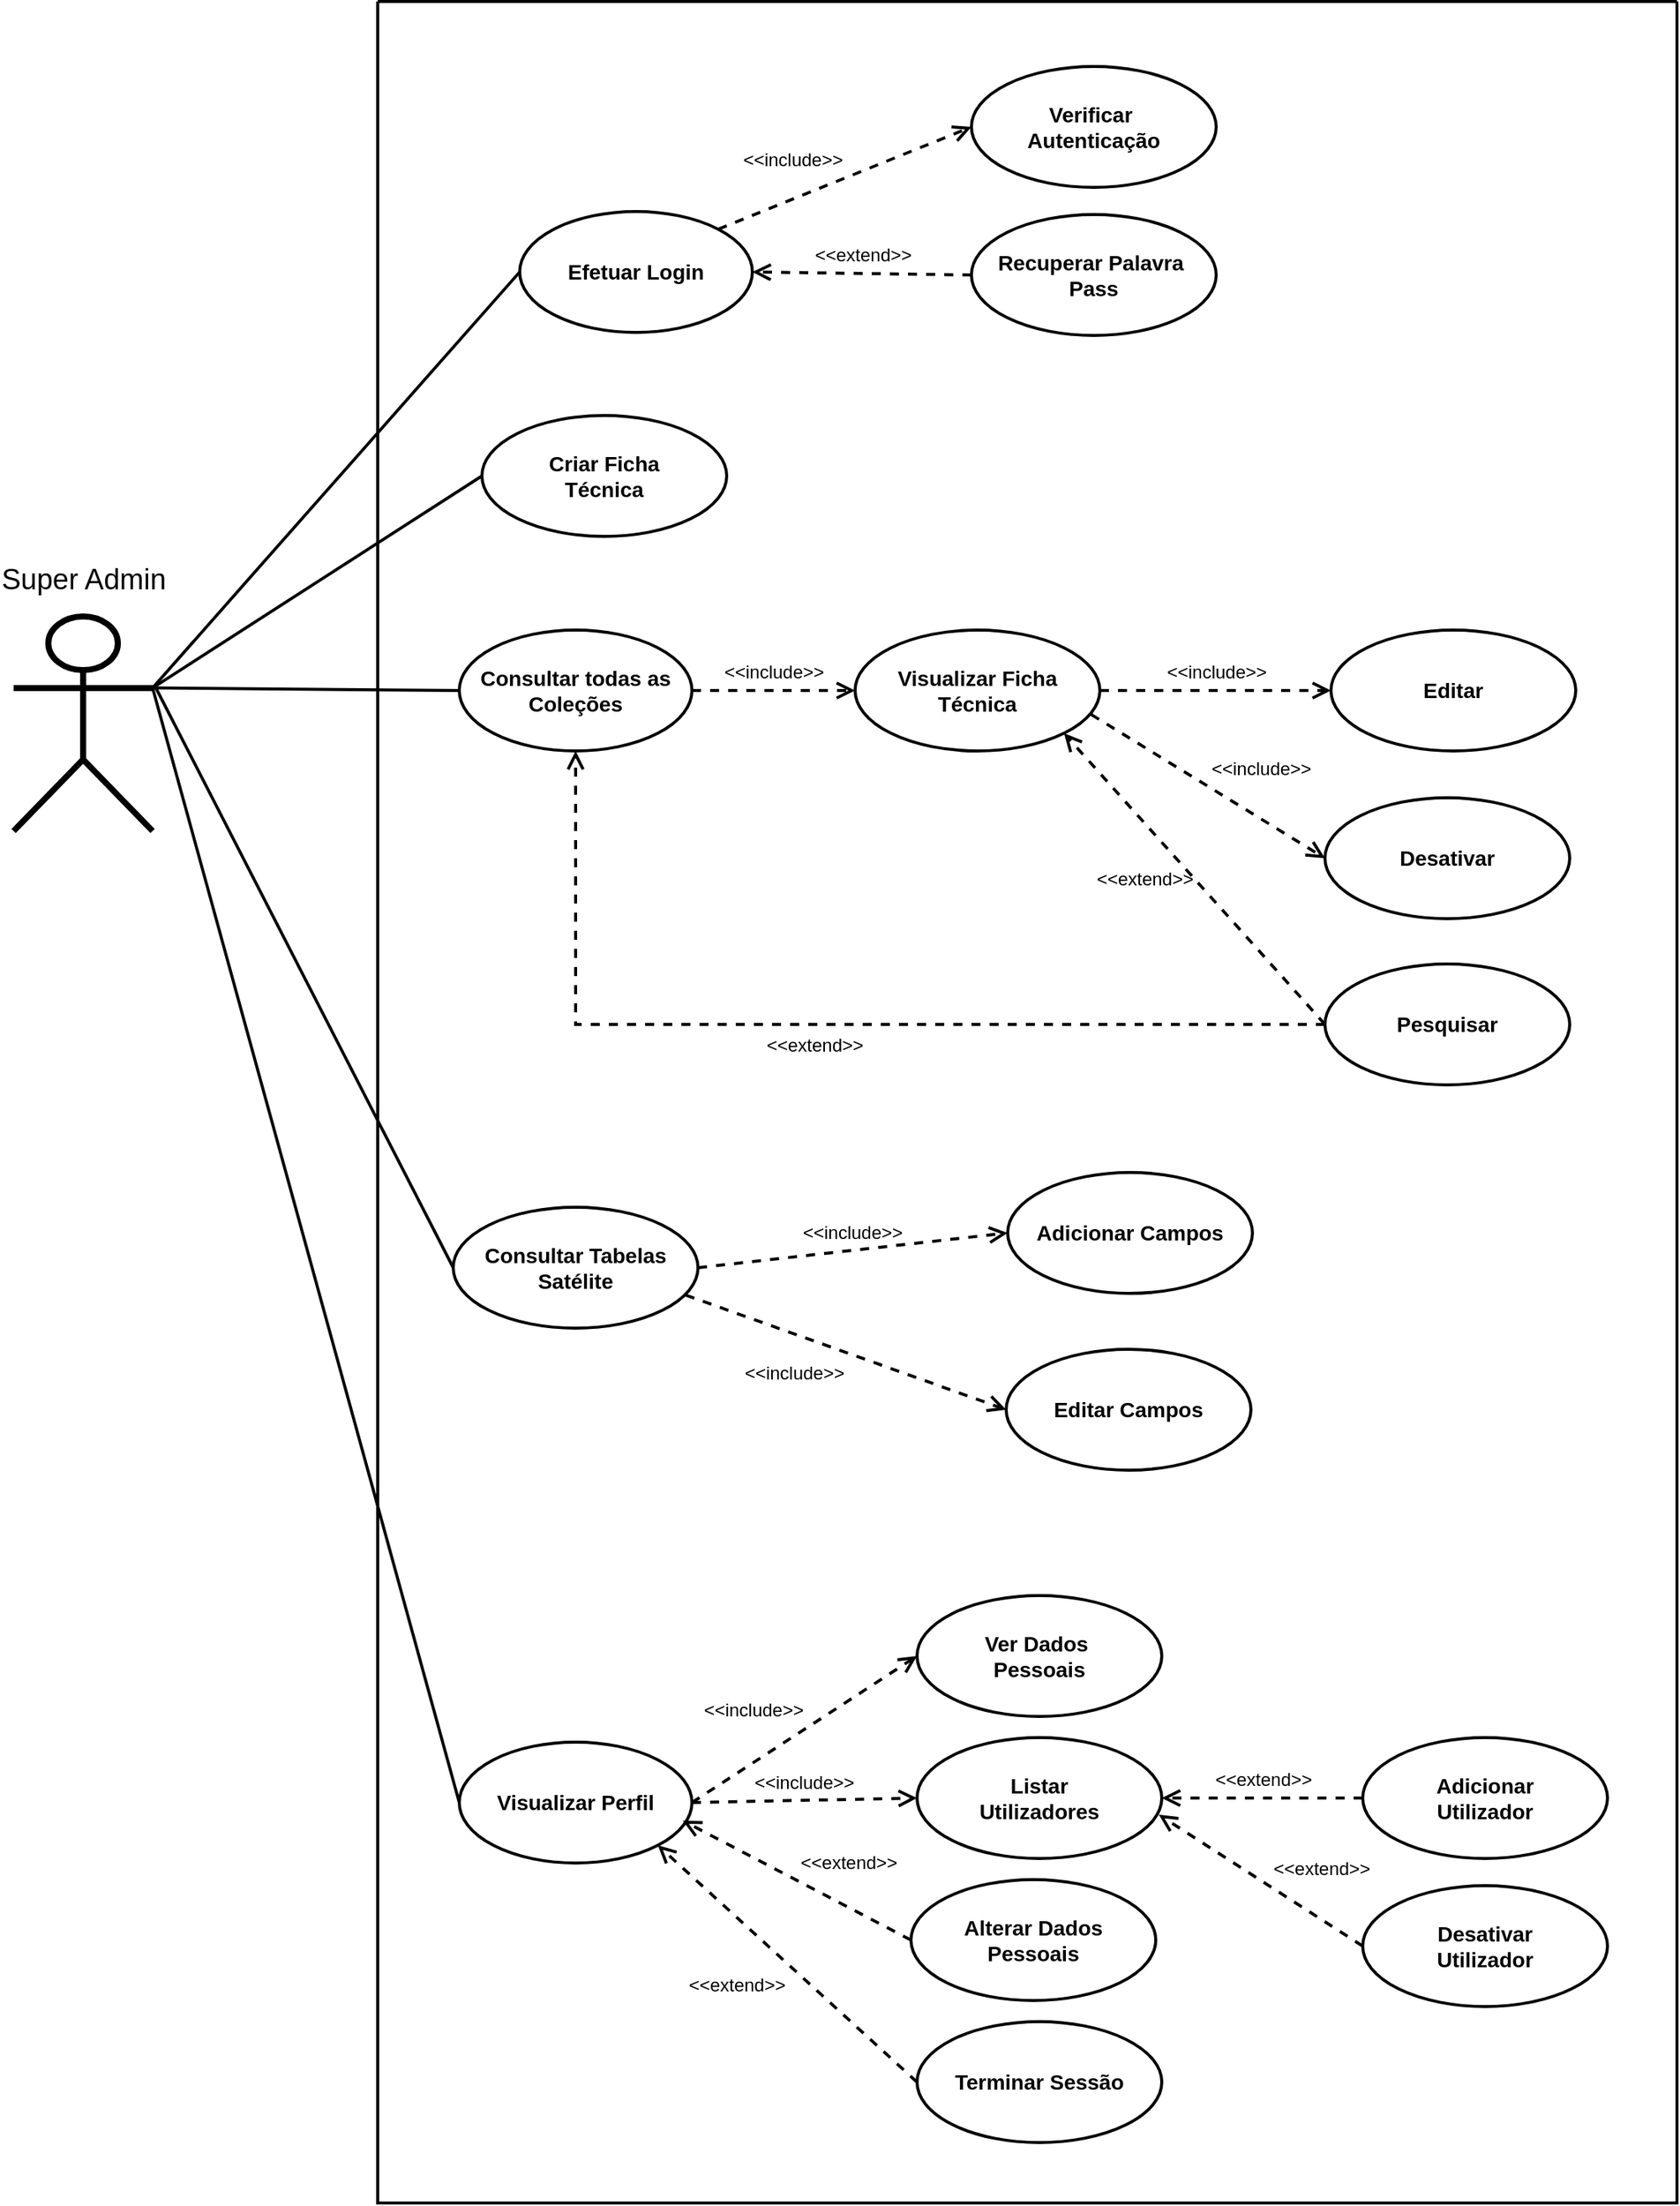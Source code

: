 <mxfile version="24.8.3">
  <diagram name="SuperAdmin USE CASE" id="EyDUYPR6zXR_3NDt-vQZ">
    <mxGraphModel dx="1687" dy="992" grid="0" gridSize="10" guides="1" tooltips="1" connect="1" arrows="1" fold="1" page="1" pageScale="1" pageWidth="1169" pageHeight="1654" background="#FFFFFF" math="0" shadow="0">
      <root>
        <mxCell id="0" />
        <mxCell id="1" parent="0" />
        <mxCell id="eEBEuokl4K9mulmXZ40u-1" value="" style="swimlane;startSize=0;strokeWidth=2;rounded=1;swimlaneLine=0;fillColor=none;labelBackgroundColor=none;perimeterSpacing=2;" parent="1" vertex="1">
          <mxGeometry x="270" y="80" width="860" height="1457" as="geometry" />
        </mxCell>
        <mxCell id="eEBEuokl4K9mulmXZ40u-12" value="Visualizar Perfil" style="ellipse;whiteSpace=wrap;html=1;fillColor=none;strokeWidth=2;fontSize=14;fontStyle=1;labelBackgroundColor=none;" parent="eEBEuokl4K9mulmXZ40u-1" vertex="1">
          <mxGeometry x="54" y="1152" width="154" height="80" as="geometry" />
        </mxCell>
        <mxCell id="eEBEuokl4K9mulmXZ40u-37" value="Ver Dados&amp;nbsp;&lt;div&gt;Pessoais&lt;/div&gt;" style="ellipse;whiteSpace=wrap;html=1;fillColor=none;strokeWidth=2;fontSize=14;fontStyle=1;labelBackgroundColor=none;" parent="eEBEuokl4K9mulmXZ40u-1" vertex="1">
          <mxGeometry x="357" y="1055" width="162" height="80" as="geometry" />
        </mxCell>
        <mxCell id="eEBEuokl4K9mulmXZ40u-38" value="&amp;lt;&amp;lt;include&amp;gt;&amp;gt;" style="endArrow=open;startArrow=none;endFill=0;startFill=0;endSize=8;html=1;verticalAlign=bottom;dashed=1;labelBackgroundColor=none;rounded=0;strokeWidth=2;fontColor=default;spacingBottom=3;labelPosition=left;verticalLabelPosition=top;align=right;exitX=1;exitY=0.5;exitDx=0;exitDy=0;entryX=0;entryY=0.5;entryDx=0;entryDy=0;fontSize=12;" parent="eEBEuokl4K9mulmXZ40u-1" source="eEBEuokl4K9mulmXZ40u-12" target="eEBEuokl4K9mulmXZ40u-37" edge="1">
          <mxGeometry width="160" relative="1" as="geometry">
            <mxPoint x="324" y="1153" as="sourcePoint" />
            <mxPoint x="540" y="1082" as="targetPoint" />
          </mxGeometry>
        </mxCell>
        <mxCell id="eEBEuokl4K9mulmXZ40u-41" value="Listar&lt;div&gt;Utilizadores&lt;/div&gt;" style="ellipse;whiteSpace=wrap;html=1;fillColor=none;strokeWidth=2;fontSize=14;fontStyle=1;labelBackgroundColor=none;" parent="eEBEuokl4K9mulmXZ40u-1" vertex="1">
          <mxGeometry x="357" y="1149" width="162" height="80" as="geometry" />
        </mxCell>
        <mxCell id="eEBEuokl4K9mulmXZ40u-42" value="&amp;lt;&amp;lt;include&amp;gt;&amp;gt;" style="endArrow=open;startArrow=none;endFill=0;startFill=0;endSize=8;html=1;verticalAlign=bottom;dashed=1;labelBackgroundColor=none;rounded=0;strokeWidth=2;fontColor=default;spacingBottom=3;labelPosition=center;verticalLabelPosition=top;align=center;exitX=1;exitY=0.5;exitDx=0;exitDy=0;entryX=0;entryY=0.5;entryDx=0;entryDy=0;fontSize=12;" parent="eEBEuokl4K9mulmXZ40u-1" source="eEBEuokl4K9mulmXZ40u-12" target="eEBEuokl4K9mulmXZ40u-41" edge="1">
          <mxGeometry width="160" relative="1" as="geometry">
            <mxPoint x="208" y="1291" as="sourcePoint" />
            <mxPoint x="540" y="1181" as="targetPoint" />
          </mxGeometry>
        </mxCell>
        <mxCell id="eEBEuokl4K9mulmXZ40u-43" value="Alterar Dados&lt;div&gt;Pessoais&lt;/div&gt;" style="ellipse;whiteSpace=wrap;html=1;fillColor=none;strokeWidth=2;fontSize=14;fontStyle=1;labelBackgroundColor=none;" parent="eEBEuokl4K9mulmXZ40u-1" vertex="1">
          <mxGeometry x="353" y="1243" width="162" height="80" as="geometry" />
        </mxCell>
        <mxCell id="eEBEuokl4K9mulmXZ40u-44" value="&amp;lt;&amp;lt;extend&amp;gt;&amp;gt;" style="endArrow=open;startArrow=none;endFill=0;startFill=0;endSize=8;html=1;verticalAlign=bottom;dashed=1;labelBackgroundColor=none;rounded=0;strokeWidth=2;exitX=0;exitY=0.5;exitDx=0;exitDy=0;entryX=0.961;entryY=0.65;entryDx=0;entryDy=0;fontColor=default;spacingBottom=3;entryPerimeter=0;labelPosition=right;verticalLabelPosition=top;align=left;fontSize=12;" parent="eEBEuokl4K9mulmXZ40u-1" source="eEBEuokl4K9mulmXZ40u-43" target="eEBEuokl4K9mulmXZ40u-12" edge="1">
          <mxGeometry width="160" relative="1" as="geometry">
            <mxPoint x="278" y="1450" as="sourcePoint" />
            <mxPoint x="202" y="1203" as="targetPoint" />
          </mxGeometry>
        </mxCell>
        <mxCell id="eEBEuokl4K9mulmXZ40u-45" value="Terminar Sessão" style="ellipse;whiteSpace=wrap;html=1;fillColor=none;strokeWidth=2;fontSize=14;fontStyle=1;labelBackgroundColor=none;" parent="eEBEuokl4K9mulmXZ40u-1" vertex="1">
          <mxGeometry x="357" y="1337" width="162" height="80" as="geometry" />
        </mxCell>
        <mxCell id="eEBEuokl4K9mulmXZ40u-46" value="&amp;lt;&amp;lt;extend&amp;gt;&amp;gt;" style="endArrow=open;startArrow=none;endFill=0;startFill=0;endSize=8;html=1;verticalAlign=top;dashed=1;labelBackgroundColor=none;rounded=0;strokeWidth=2;exitX=0;exitY=0.5;exitDx=0;exitDy=0;entryX=1;entryY=1;entryDx=0;entryDy=0;fontColor=default;spacingBottom=3;labelPosition=left;verticalLabelPosition=bottom;align=right;fontSize=12;" parent="eEBEuokl4K9mulmXZ40u-1" source="eEBEuokl4K9mulmXZ40u-45" target="eEBEuokl4K9mulmXZ40u-12" edge="1">
          <mxGeometry width="160" relative="1" as="geometry">
            <mxPoint x="278" y="1549" as="sourcePoint" />
            <mxPoint x="202" y="1303" as="targetPoint" />
          </mxGeometry>
        </mxCell>
        <mxCell id="eEBEuokl4K9mulmXZ40u-47" value="Adicionar&lt;div&gt;Utilizador&lt;/div&gt;" style="ellipse;whiteSpace=wrap;html=1;fillColor=none;strokeWidth=2;fontSize=14;fontStyle=1;labelBackgroundColor=none;" parent="eEBEuokl4K9mulmXZ40u-1" vertex="1">
          <mxGeometry x="652" y="1149" width="162" height="80" as="geometry" />
        </mxCell>
        <mxCell id="eEBEuokl4K9mulmXZ40u-48" value="&amp;lt;&amp;lt;extend&amp;gt;&amp;gt;" style="endArrow=open;startArrow=none;endFill=0;startFill=0;endSize=8;html=1;verticalAlign=bottom;dashed=1;labelBackgroundColor=none;rounded=0;strokeWidth=2;exitX=0;exitY=0.5;exitDx=0;exitDy=0;entryX=1;entryY=0.5;entryDx=0;entryDy=0;fontColor=default;spacingBottom=3;labelPosition=center;verticalLabelPosition=top;align=center;fontSize=12;" parent="eEBEuokl4K9mulmXZ40u-1" source="eEBEuokl4K9mulmXZ40u-47" target="eEBEuokl4K9mulmXZ40u-41" edge="1">
          <mxGeometry width="160" relative="1" as="geometry">
            <mxPoint x="577" y="1340" as="sourcePoint" />
            <mxPoint x="501" y="1094" as="targetPoint" />
          </mxGeometry>
        </mxCell>
        <mxCell id="eEBEuokl4K9mulmXZ40u-49" value="&lt;div&gt;Desativar&lt;/div&gt;&lt;div&gt;Utilizador&lt;br&gt;&lt;/div&gt;" style="ellipse;whiteSpace=wrap;html=1;fillColor=none;strokeWidth=2;fontSize=14;fontStyle=1;labelBackgroundColor=none;" parent="eEBEuokl4K9mulmXZ40u-1" vertex="1">
          <mxGeometry x="652" y="1247" width="162" height="80" as="geometry" />
        </mxCell>
        <mxCell id="eEBEuokl4K9mulmXZ40u-50" value="&amp;lt;&amp;lt;extend&amp;gt;&amp;gt;" style="endArrow=open;startArrow=none;endFill=0;startFill=0;endSize=8;html=1;verticalAlign=middle;dashed=1;labelBackgroundColor=none;rounded=0;strokeWidth=2;exitX=0;exitY=0.5;exitDx=0;exitDy=0;entryX=0.988;entryY=0.638;entryDx=0;entryDy=0;fontColor=default;spacingBottom=14;labelPosition=right;verticalLabelPosition=middle;align=left;fontSize=12;entryPerimeter=0;spacingRight=0;spacingLeft=7;" parent="eEBEuokl4K9mulmXZ40u-1" source="eEBEuokl4K9mulmXZ40u-49" target="eEBEuokl4K9mulmXZ40u-41" edge="1">
          <mxGeometry width="160" relative="1" as="geometry">
            <mxPoint x="577" y="1434" as="sourcePoint" />
            <mxPoint x="519" y="1254" as="targetPoint" />
          </mxGeometry>
        </mxCell>
        <mxCell id="JflTOq2W3Prie0eC59T8-1" value="Efetuar Login" style="ellipse;whiteSpace=wrap;html=1;fillColor=none;strokeWidth=2;fontSize=14;fontStyle=1;labelBackgroundColor=none;" parent="eEBEuokl4K9mulmXZ40u-1" vertex="1">
          <mxGeometry x="94" y="139" width="154" height="80" as="geometry" />
        </mxCell>
        <mxCell id="JflTOq2W3Prie0eC59T8-3" value="Verificar&amp;nbsp;&lt;div&gt;Autenticação&lt;/div&gt;" style="ellipse;whiteSpace=wrap;html=1;fillColor=none;strokeWidth=2;fontSize=14;fontStyle=1;labelBackgroundColor=none;" parent="eEBEuokl4K9mulmXZ40u-1" vertex="1">
          <mxGeometry x="393" y="43" width="162" height="80" as="geometry" />
        </mxCell>
        <mxCell id="JflTOq2W3Prie0eC59T8-4" value="Recuperar Palavra&amp;nbsp;&lt;div&gt;Pass&lt;/div&gt;" style="ellipse;whiteSpace=wrap;html=1;fillColor=none;strokeWidth=2;fontSize=14;fontStyle=1;labelBackgroundColor=none;" parent="eEBEuokl4K9mulmXZ40u-1" vertex="1">
          <mxGeometry x="393" y="141" width="162" height="80" as="geometry" />
        </mxCell>
        <mxCell id="JflTOq2W3Prie0eC59T8-5" value="&amp;lt;&amp;lt;extend&amp;gt;&amp;gt;" style="endArrow=open;startArrow=none;endFill=0;startFill=0;endSize=8;html=1;verticalAlign=bottom;dashed=1;labelBackgroundColor=none;rounded=0;strokeWidth=2;exitX=0;exitY=0.5;exitDx=0;exitDy=0;entryX=1;entryY=0.5;entryDx=0;entryDy=0;fontColor=default;spacingBottom=3;labelPosition=center;verticalLabelPosition=top;align=center;fontSize=12;" parent="eEBEuokl4K9mulmXZ40u-1" source="JflTOq2W3Prie0eC59T8-4" target="JflTOq2W3Prie0eC59T8-1" edge="1">
          <mxGeometry width="160" relative="1" as="geometry">
            <mxPoint x="307" y="356" as="sourcePoint" />
            <mxPoint x="238" y="188" as="targetPoint" />
          </mxGeometry>
        </mxCell>
        <mxCell id="JflTOq2W3Prie0eC59T8-15" value="&amp;lt;&amp;lt;include&amp;gt;&amp;gt;" style="endArrow=open;startArrow=none;endFill=0;startFill=0;endSize=8;html=1;verticalAlign=bottom;dashed=1;labelBackgroundColor=none;rounded=0;strokeWidth=2;exitX=1;exitY=0;exitDx=0;exitDy=0;fontColor=default;spacingBottom=3;labelPosition=left;verticalLabelPosition=top;align=right;fontSize=12;entryX=0;entryY=0.5;entryDx=0;entryDy=0;" parent="eEBEuokl4K9mulmXZ40u-1" source="JflTOq2W3Prie0eC59T8-1" target="JflTOq2W3Prie0eC59T8-3" edge="1">
          <mxGeometry width="160" relative="1" as="geometry">
            <mxPoint x="241" y="160" as="sourcePoint" />
            <mxPoint x="393" y="99" as="targetPoint" />
          </mxGeometry>
        </mxCell>
        <mxCell id="JflTOq2W3Prie0eC59T8-12" value="Pesquisar" style="ellipse;whiteSpace=wrap;html=1;fillColor=none;strokeWidth=2;fontSize=14;fontStyle=1;labelBackgroundColor=none;" parent="eEBEuokl4K9mulmXZ40u-1" vertex="1">
          <mxGeometry x="627" y="637" width="162" height="80" as="geometry" />
        </mxCell>
        <mxCell id="JflTOq2W3Prie0eC59T8-16" value="Desativar" style="ellipse;whiteSpace=wrap;html=1;fillColor=none;strokeWidth=2;fontSize=14;fontStyle=1;labelBackgroundColor=none;" parent="eEBEuokl4K9mulmXZ40u-1" vertex="1">
          <mxGeometry x="627" y="527" width="162" height="80" as="geometry" />
        </mxCell>
        <mxCell id="JflTOq2W3Prie0eC59T8-2" value="Consultar todas as&lt;div&gt;Coleções&lt;/div&gt;" style="ellipse;whiteSpace=wrap;html=1;fillColor=none;strokeWidth=2;fontSize=14;fontStyle=1;labelBackgroundColor=none;" parent="eEBEuokl4K9mulmXZ40u-1" vertex="1">
          <mxGeometry x="54" y="416" width="154" height="80" as="geometry" />
        </mxCell>
        <mxCell id="JflTOq2W3Prie0eC59T8-8" value="Editar&lt;span style=&quot;caret-color: rgba(0, 0, 0, 0); color: rgba(0, 0, 0, 0); font-family: monospace; font-size: 0px; font-weight: 400; text-align: start; white-space: nowrap;&quot;&gt;%3CmxGraphModel%3E%3Croot%3E%3CmxCell%20id%3D%220%22%2F%3E%3CmxCell%20id%3D%221%22%20parent%3D%220%22%2F%3E%3CmxCell%20id%3D%222%22%20value%3D%22Criar%22%20style%3D%22ellipse%3BwhiteSpace%3Dwrap%3Bhtml%3D1%3BfillColor%3Dnone%3BstrokeColor%3D%23FFFFFF%3BfontColor%3D%23FFFFFF%3BstrokeWidth%3D2%3BfontSize%3D14%3BfontStyle%3D1%22%20vertex%3D%221%22%20parent%3D%221%22%3E%3CmxGeometry%20x%3D%22585%22%20y%3D%22506%22%20width%3D%22162%22%20height%3D%2280%22%20as%3D%22geometry%22%2F%3E%3C%2FmxCell%3E%3CmxCell%20id%3D%223%22%20value%3D%22%26amp%3Blt%3B%26amp%3Blt%3Binclude%26amp%3Bgt%3B%26amp%3Bgt%3B%22%20style%3D%22endArrow%3Dopen%3BstartArrow%3Dnone%3BendFill%3D0%3BstartFill%3D0%3BendSize%3D8%3Bhtml%3D1%3BverticalAlign%3Dbottom%3Bdashed%3D1%3BlabelBackgroundColor%3Dnone%3Brounded%3D0%3BstrokeColor%3D%23FFFFFF%3BstrokeWidth%3D2%3BfontColor%3D%23FFFFFF%3BspacingBottom%3D3%3BlabelPosition%3Dleft%3BverticalLabelPosition%3Dtop%3Balign%3Dright%3BexitX%3D1%3BexitY%3D0.5%3BexitDx%3D0%3BexitDy%3D0%3BentryX%3D0%3BentryY%3D0.5%3BentryDx%3D0%3BentryDy%3D0%3B%22%20edge%3D%221%22%20target%3D%222%22%20parent%3D%221%22%3E%3CmxGeometry%20width%3D%22160%22%20relative%3D%221%22%20as%3D%22geometry%22%3E%3CmxPoint%20x%3D%22436%22%20y%3D%22546%22%20as%3D%22sourcePoint%22%2F%3E%3CmxPoint%20x%3D%22652%22%20y%3D%22478%22%20as%3D%22targetPoint%22%2F%3E%3C%2FmxGeometry%3E%3C%2FmxCell%3E%3C%2Froot%3E%3C%2FmxGraphModel%3E&lt;/span&gt;" style="ellipse;whiteSpace=wrap;html=1;fillColor=none;strokeWidth=2;fontSize=14;fontStyle=1;labelBackgroundColor=none;" parent="eEBEuokl4K9mulmXZ40u-1" vertex="1">
          <mxGeometry x="631" y="416" width="162" height="80" as="geometry" />
        </mxCell>
        <mxCell id="JflTOq2W3Prie0eC59T8-9" value="&amp;lt;&amp;lt;include&amp;gt;&amp;gt;" style="endArrow=open;startArrow=none;endFill=0;startFill=0;endSize=8;html=1;verticalAlign=bottom;dashed=1;labelBackgroundColor=none;rounded=0;strokeWidth=2;fontColor=default;spacingBottom=3;labelPosition=center;verticalLabelPosition=top;align=center;entryX=0;entryY=0.5;entryDx=0;entryDy=0;fontSize=12;exitX=1;exitY=0.5;exitDx=0;exitDy=0;" parent="eEBEuokl4K9mulmXZ40u-1" source="JflTOq2W3Prie0eC59T8-10" target="JflTOq2W3Prie0eC59T8-8" edge="1">
          <mxGeometry width="160" relative="1" as="geometry">
            <mxPoint x="208" y="555" as="sourcePoint" />
            <mxPoint x="424" y="487" as="targetPoint" />
          </mxGeometry>
        </mxCell>
        <mxCell id="JflTOq2W3Prie0eC59T8-10" value="&lt;div&gt;Visualizar Ficha&lt;/div&gt;&lt;div&gt;Técnica&lt;/div&gt;" style="ellipse;whiteSpace=wrap;html=1;fillColor=none;strokeWidth=2;fontSize=14;fontStyle=1;labelBackgroundColor=none;" parent="eEBEuokl4K9mulmXZ40u-1" vertex="1">
          <mxGeometry x="316" y="416" width="162" height="80" as="geometry" />
        </mxCell>
        <mxCell id="JflTOq2W3Prie0eC59T8-11" value="&amp;lt;&amp;lt;include&amp;gt;&amp;gt;" style="endArrow=open;startArrow=none;endFill=0;startFill=0;endSize=8;html=1;verticalAlign=bottom;dashed=1;labelBackgroundColor=none;rounded=0;strokeWidth=2;fontColor=default;spacingBottom=3;labelPosition=center;verticalLabelPosition=top;align=center;exitX=1;exitY=0.5;exitDx=0;exitDy=0;entryX=0;entryY=0.5;entryDx=0;entryDy=0;fontSize=12;" parent="eEBEuokl4K9mulmXZ40u-1" source="JflTOq2W3Prie0eC59T8-2" target="JflTOq2W3Prie0eC59T8-10" edge="1">
          <mxGeometry width="160" relative="1" as="geometry">
            <mxPoint x="224" y="778" as="sourcePoint" />
            <mxPoint x="440" y="710" as="targetPoint" />
          </mxGeometry>
        </mxCell>
        <mxCell id="JflTOq2W3Prie0eC59T8-13" value="&amp;lt;&amp;lt;extend&amp;gt;&amp;gt;" style="endArrow=open;startArrow=none;endFill=0;startFill=0;endSize=8;html=1;verticalAlign=top;dashed=1;labelBackgroundColor=none;rounded=0;strokeWidth=2;exitX=0;exitY=0.5;exitDx=0;exitDy=0;fontColor=default;spacingBottom=3;labelPosition=center;verticalLabelPosition=bottom;align=center;edgeStyle=orthogonalEdgeStyle;fontSize=12;entryX=0.5;entryY=1;entryDx=0;entryDy=0;" parent="eEBEuokl4K9mulmXZ40u-1" source="JflTOq2W3Prie0eC59T8-12" target="JflTOq2W3Prie0eC59T8-2" edge="1">
          <mxGeometry width="160" relative="1" as="geometry">
            <mxPoint x="618.74" y="658.65" as="sourcePoint" />
            <mxPoint x="222" y="484" as="targetPoint" />
          </mxGeometry>
        </mxCell>
        <mxCell id="JflTOq2W3Prie0eC59T8-14" value="&amp;lt;&amp;lt;extend&amp;gt;&amp;gt;" style="endArrow=open;startArrow=none;endFill=0;startFill=0;endSize=8;html=1;verticalAlign=middle;dashed=1;labelBackgroundColor=none;rounded=0;strokeWidth=2;exitX=0;exitY=0.5;exitDx=0;exitDy=0;entryX=1;entryY=1;entryDx=0;entryDy=0;fontColor=default;spacingBottom=0;labelPosition=left;verticalLabelPosition=middle;align=right;fontSize=12;spacingRight=0;spacingLeft=9;" parent="eEBEuokl4K9mulmXZ40u-1" source="JflTOq2W3Prie0eC59T8-12" target="JflTOq2W3Prie0eC59T8-10" edge="1">
          <mxGeometry width="160" relative="1" as="geometry">
            <mxPoint x="715" y="548" as="sourcePoint" />
            <mxPoint x="556" y="474" as="targetPoint" />
          </mxGeometry>
        </mxCell>
        <mxCell id="JflTOq2W3Prie0eC59T8-17" value="&amp;lt;&amp;lt;include&amp;gt;&amp;gt;" style="endArrow=open;startArrow=none;endFill=0;startFill=0;endSize=8;html=1;verticalAlign=bottom;dashed=1;labelBackgroundColor=none;rounded=0;strokeWidth=2;fontColor=default;spacingBottom=3;labelPosition=right;verticalLabelPosition=top;align=left;entryX=0;entryY=0.5;entryDx=0;entryDy=0;fontSize=12;exitX=0.965;exitY=0.699;exitDx=0;exitDy=0;exitPerimeter=0;" parent="eEBEuokl4K9mulmXZ40u-1" source="JflTOq2W3Prie0eC59T8-10" target="JflTOq2W3Prie0eC59T8-16" edge="1">
          <mxGeometry width="160" relative="1" as="geometry">
            <mxPoint x="488" y="466" as="sourcePoint" />
            <mxPoint x="434" y="497" as="targetPoint" />
          </mxGeometry>
        </mxCell>
        <mxCell id="oKD0ug3FMGtFmeEp0bm5-1" value="Criar Ficha&lt;div&gt;Técnica&lt;/div&gt;" style="ellipse;whiteSpace=wrap;html=1;fillColor=none;strokeWidth=2;fontSize=14;fontStyle=1;labelBackgroundColor=none;" vertex="1" parent="eEBEuokl4K9mulmXZ40u-1">
          <mxGeometry x="69" y="274" width="162" height="80" as="geometry" />
        </mxCell>
        <mxCell id="oKD0ug3FMGtFmeEp0bm5-4" value="&lt;div&gt;Consultar Tabelas&lt;/div&gt;&lt;div&gt;Satélite&lt;/div&gt;" style="ellipse;whiteSpace=wrap;html=1;fillColor=none;strokeWidth=2;fontSize=14;fontStyle=1;labelBackgroundColor=none;" vertex="1" parent="eEBEuokl4K9mulmXZ40u-1">
          <mxGeometry x="50" y="798" width="162" height="80" as="geometry" />
        </mxCell>
        <mxCell id="oKD0ug3FMGtFmeEp0bm5-5" value="Adicionar Campos" style="ellipse;whiteSpace=wrap;html=1;fillColor=none;strokeWidth=2;fontSize=14;fontStyle=1;labelBackgroundColor=none;" vertex="1" parent="eEBEuokl4K9mulmXZ40u-1">
          <mxGeometry x="417" y="775" width="162" height="80" as="geometry" />
        </mxCell>
        <mxCell id="oKD0ug3FMGtFmeEp0bm5-6" value="&amp;lt;&amp;lt;include&amp;gt;&amp;gt;" style="endArrow=open;startArrow=none;endFill=0;startFill=0;endSize=8;html=1;verticalAlign=bottom;dashed=1;labelBackgroundColor=none;rounded=0;strokeWidth=2;fontColor=default;spacingBottom=3;labelPosition=center;verticalLabelPosition=top;align=center;entryX=0;entryY=0.5;entryDx=0;entryDy=0;fontSize=12;exitX=1;exitY=0.5;exitDx=0;exitDy=0;" edge="1" parent="eEBEuokl4K9mulmXZ40u-1" target="oKD0ug3FMGtFmeEp0bm5-5" source="oKD0ug3FMGtFmeEp0bm5-4">
          <mxGeometry width="160" relative="1" as="geometry">
            <mxPoint x="234" y="835" as="sourcePoint" />
            <mxPoint x="180" y="866" as="targetPoint" />
          </mxGeometry>
        </mxCell>
        <mxCell id="oKD0ug3FMGtFmeEp0bm5-7" value="Editar Campos&lt;span style=&quot;caret-color: rgba(0, 0, 0, 0); color: rgba(0, 0, 0, 0); font-family: monospace; font-size: 0px; font-weight: 400; text-align: start; white-space: nowrap;&quot;&gt;%3CmxGraphModel%3E%3Croot%3E%3CmxCell%20id%3D%220%22%2F%3E%3CmxCell%20id%3D%221%22%20parent%3D%220%22%2F%3E%3CmxCell%20id%3D%222%22%20value%3D%22Criar%22%20style%3D%22ellipse%3BwhiteSpace%3Dwrap%3Bhtml%3D1%3BfillColor%3Dnone%3BstrokeColor%3D%23FFFFFF%3BfontColor%3D%23FFFFFF%3BstrokeWidth%3D2%3BfontSize%3D14%3BfontStyle%3D1%22%20vertex%3D%221%22%20parent%3D%221%22%3E%3CmxGeometry%20x%3D%22585%22%20y%3D%22506%22%20width%3D%22162%22%20height%3D%2280%22%20as%3D%22geometry%22%2F%3E%3C%2FmxCell%3E%3CmxCell%20id%3D%223%22%20value%3D%22%26amp%3Blt%3B%26amp%3Blt%3Binclude%26amp%3Bgt%3B%26amp%3Bgt%3B%22%20style%3D%22endArrow%3Dopen%3BstartArrow%3Dnone%3BendFill%3D0%3BstartFill%3D0%3BendSize%3D8%3Bhtml%3D1%3BverticalAlign%3Dbottom%3Bdashed%3D1%3BlabelBackgroundColor%3Dnone%3Brounded%3D0%3BstrokeColor%3D%23FFFFFF%3BstrokeWidth%3D2%3BfontColor%3D%23FFFFFF%3BspacingBottom%3D3%3BlabelPosition%3Dleft%3BverticalLabelPosition%3Dtop%3Balign%3Dright%3BexitX%3D1%3BexitY%3D0.5%3BexitDx%3D0%3BexitDy%3D0%3BentryX%3D0%3BentryY%3D0.5%3BentryDx%3D0%3BentryDy%3D0%3B%22%20edge%3D%221%22%20target%3D%222%22%20parent%3D%221%22%3E%3CmxGeometry%20width%3D%22160%22%20relative%3D%221%22%20as%3D%22geometry%22%3E%3CmxPoint%20x%3D%22436%22%20y%3D%22546%22%20as%3D%22sourcePoint%22%2F%3E%3CmxPoint%20x%3D%22652%22%20y%3D%22478%22%20as%3D%22targetPoint%22%2F%3E%3C%2FmxGeometry%3E%3C%2FmxCell%3E%3C%2Froot%3E%3C%2FmxGraphModel%3E&lt;/span&gt;" style="ellipse;whiteSpace=wrap;html=1;fillColor=none;strokeWidth=2;fontSize=14;fontStyle=1;labelBackgroundColor=none;" vertex="1" parent="eEBEuokl4K9mulmXZ40u-1">
          <mxGeometry x="416" y="892" width="162" height="80" as="geometry" />
        </mxCell>
        <mxCell id="oKD0ug3FMGtFmeEp0bm5-8" value="&amp;lt;&amp;lt;include&amp;gt;&amp;gt;" style="endArrow=open;startArrow=none;endFill=0;startFill=0;endSize=8;html=1;verticalAlign=top;dashed=1;labelBackgroundColor=none;rounded=0;strokeWidth=2;fontColor=default;spacingBottom=3;labelPosition=left;verticalLabelPosition=bottom;align=right;entryX=0;entryY=0.5;entryDx=0;entryDy=0;fontSize=12;exitX=0.95;exitY=0.727;exitDx=0;exitDy=0;exitPerimeter=0;textDirection=ltr;" edge="1" parent="eEBEuokl4K9mulmXZ40u-1" target="oKD0ug3FMGtFmeEp0bm5-7" source="oKD0ug3FMGtFmeEp0bm5-4">
          <mxGeometry width="160" relative="1" as="geometry">
            <mxPoint x="231" y="932" as="sourcePoint" />
            <mxPoint x="177" y="963" as="targetPoint" />
          </mxGeometry>
        </mxCell>
        <mxCell id="eEBEuokl4K9mulmXZ40u-3" value="Super Admin" style="shape=umlActor;verticalLabelPosition=top;verticalAlign=bottom;html=1;outlineConnect=0;strokeWidth=4;labelPosition=center;align=center;spacingTop=3;spacingBottom=4;fontSize=19;fontStyle=0;spacing=8;perimeterSpacing=0;labelBackgroundColor=none;labelBorderColor=none;fillColor=none;" parent="1" vertex="1">
          <mxGeometry x="29" y="487" width="92" height="142" as="geometry" />
        </mxCell>
        <mxCell id="eEBEuokl4K9mulmXZ40u-11" value="" style="endArrow=none;html=1;rounded=0;exitX=1;exitY=0.333;exitDx=0;exitDy=0;exitPerimeter=0;entryX=0;entryY=0.5;entryDx=0;entryDy=0;fontColor=default;strokeWidth=2;labelBackgroundColor=none;" parent="1" source="eEBEuokl4K9mulmXZ40u-3" target="JflTOq2W3Prie0eC59T8-2" edge="1">
          <mxGeometry width="50" height="50" relative="1" as="geometry">
            <mxPoint x="84" y="601" as="sourcePoint" />
            <mxPoint x="328.0" y="565" as="targetPoint" />
          </mxGeometry>
        </mxCell>
        <mxCell id="eEBEuokl4K9mulmXZ40u-13" value="" style="endArrow=none;html=1;rounded=0;exitX=1;exitY=0.333;exitDx=0;exitDy=0;exitPerimeter=0;entryX=0;entryY=0.5;entryDx=0;entryDy=0;fontColor=default;strokeWidth=2;labelBackgroundColor=none;" parent="1" source="eEBEuokl4K9mulmXZ40u-3" target="eEBEuokl4K9mulmXZ40u-12" edge="1">
          <mxGeometry width="50" height="50" relative="1" as="geometry">
            <mxPoint x="84" y="703" as="sourcePoint" />
            <mxPoint x="367" y="718" as="targetPoint" />
          </mxGeometry>
        </mxCell>
        <mxCell id="eEBEuokl4K9mulmXZ40u-7" value="" style="endArrow=none;html=1;rounded=0;exitX=1;exitY=0.333;exitDx=0;exitDy=0;exitPerimeter=0;entryX=0;entryY=0.5;entryDx=0;entryDy=0;fontColor=default;strokeWidth=2;labelBackgroundColor=none;" parent="1" source="eEBEuokl4K9mulmXZ40u-3" target="JflTOq2W3Prie0eC59T8-1" edge="1">
          <mxGeometry width="50" height="50" relative="1" as="geometry">
            <mxPoint x="322" y="435" as="sourcePoint" />
            <mxPoint x="328.0" y="244" as="targetPoint" />
          </mxGeometry>
        </mxCell>
        <mxCell id="oKD0ug3FMGtFmeEp0bm5-2" value="" style="endArrow=none;html=1;rounded=0;exitX=1;exitY=0.333;exitDx=0;exitDy=0;exitPerimeter=0;entryX=0;entryY=0.5;entryDx=0;entryDy=0;fontColor=default;strokeWidth=2;labelBackgroundColor=none;" edge="1" parent="1" target="oKD0ug3FMGtFmeEp0bm5-1" source="eEBEuokl4K9mulmXZ40u-3">
          <mxGeometry width="50" height="50" relative="1" as="geometry">
            <mxPoint x="131" y="575" as="sourcePoint" />
            <mxPoint x="360" y="326" as="targetPoint" />
          </mxGeometry>
        </mxCell>
        <mxCell id="oKD0ug3FMGtFmeEp0bm5-3" value="" style="endArrow=none;html=1;rounded=0;fontColor=default;strokeWidth=2;labelBackgroundColor=none;entryX=0;entryY=0.5;entryDx=0;entryDy=0;" edge="1" parent="1" target="oKD0ug3FMGtFmeEp0bm5-4">
          <mxGeometry width="50" height="50" relative="1" as="geometry">
            <mxPoint x="122" y="532" as="sourcePoint" />
            <mxPoint x="334" y="1282" as="targetPoint" />
          </mxGeometry>
        </mxCell>
      </root>
    </mxGraphModel>
  </diagram>
</mxfile>
